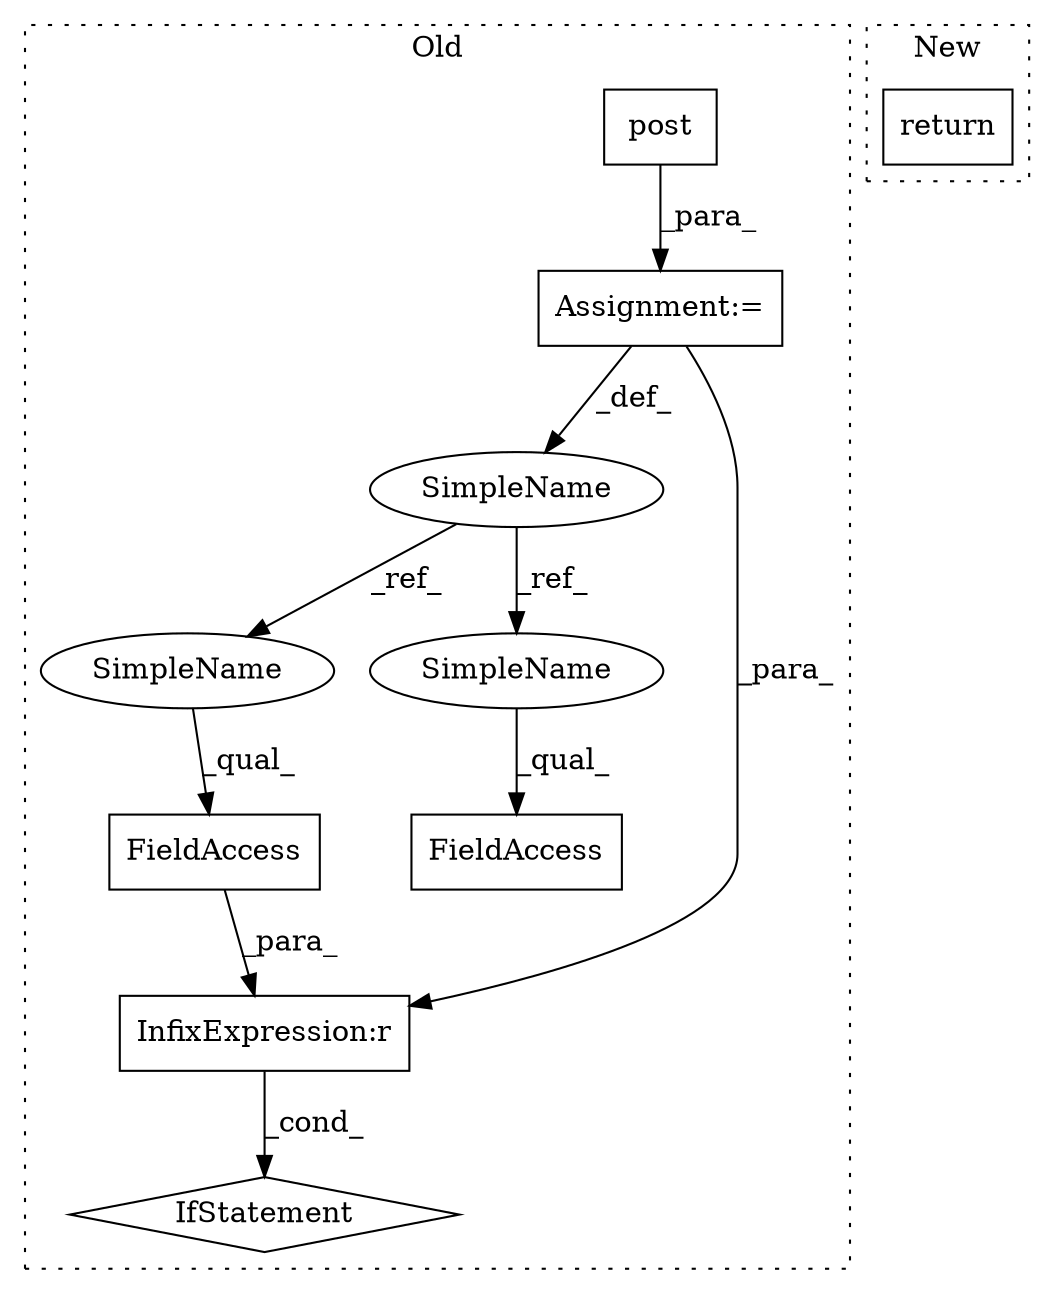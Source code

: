 digraph G {
subgraph cluster0 {
1 [label="post" a="32" s="1273,1331" l="5,1" shape="box"];
3 [label="Assignment:=" a="7" s="1259" l="1" shape="box"];
4 [label="FieldAccess" a="22" s="1435" l="6" shape="box"];
5 [label="IfStatement" a="25" s="1338,1362" l="4,2" shape="diamond"];
6 [label="FieldAccess" a="22" s="1342" l="13" shape="box"];
7 [label="SimpleName" a="42" s="1258" l="1" shape="ellipse"];
8 [label="InfixExpression:r" a="27" s="1355" l="4" shape="box"];
9 [label="SimpleName" a="42" s="1342" l="1" shape="ellipse"];
10 [label="SimpleName" a="42" s="1435" l="1" shape="ellipse"];
label = "Old";
style="dotted";
}
subgraph cluster1 {
2 [label="return" a="41" s="2457" l="7" shape="box"];
label = "New";
style="dotted";
}
1 -> 3 [label="_para_"];
3 -> 8 [label="_para_"];
3 -> 7 [label="_def_"];
6 -> 8 [label="_para_"];
7 -> 10 [label="_ref_"];
7 -> 9 [label="_ref_"];
8 -> 5 [label="_cond_"];
9 -> 6 [label="_qual_"];
10 -> 4 [label="_qual_"];
}